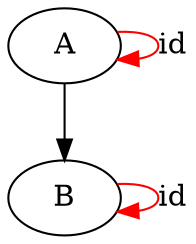digraph G {
    stylesheet = "ct.css"
    node [style=filled fillcolor=white]
    A -> B
    A -> A [color=red label="id"]
    B -> B [color=red label="id"]
}